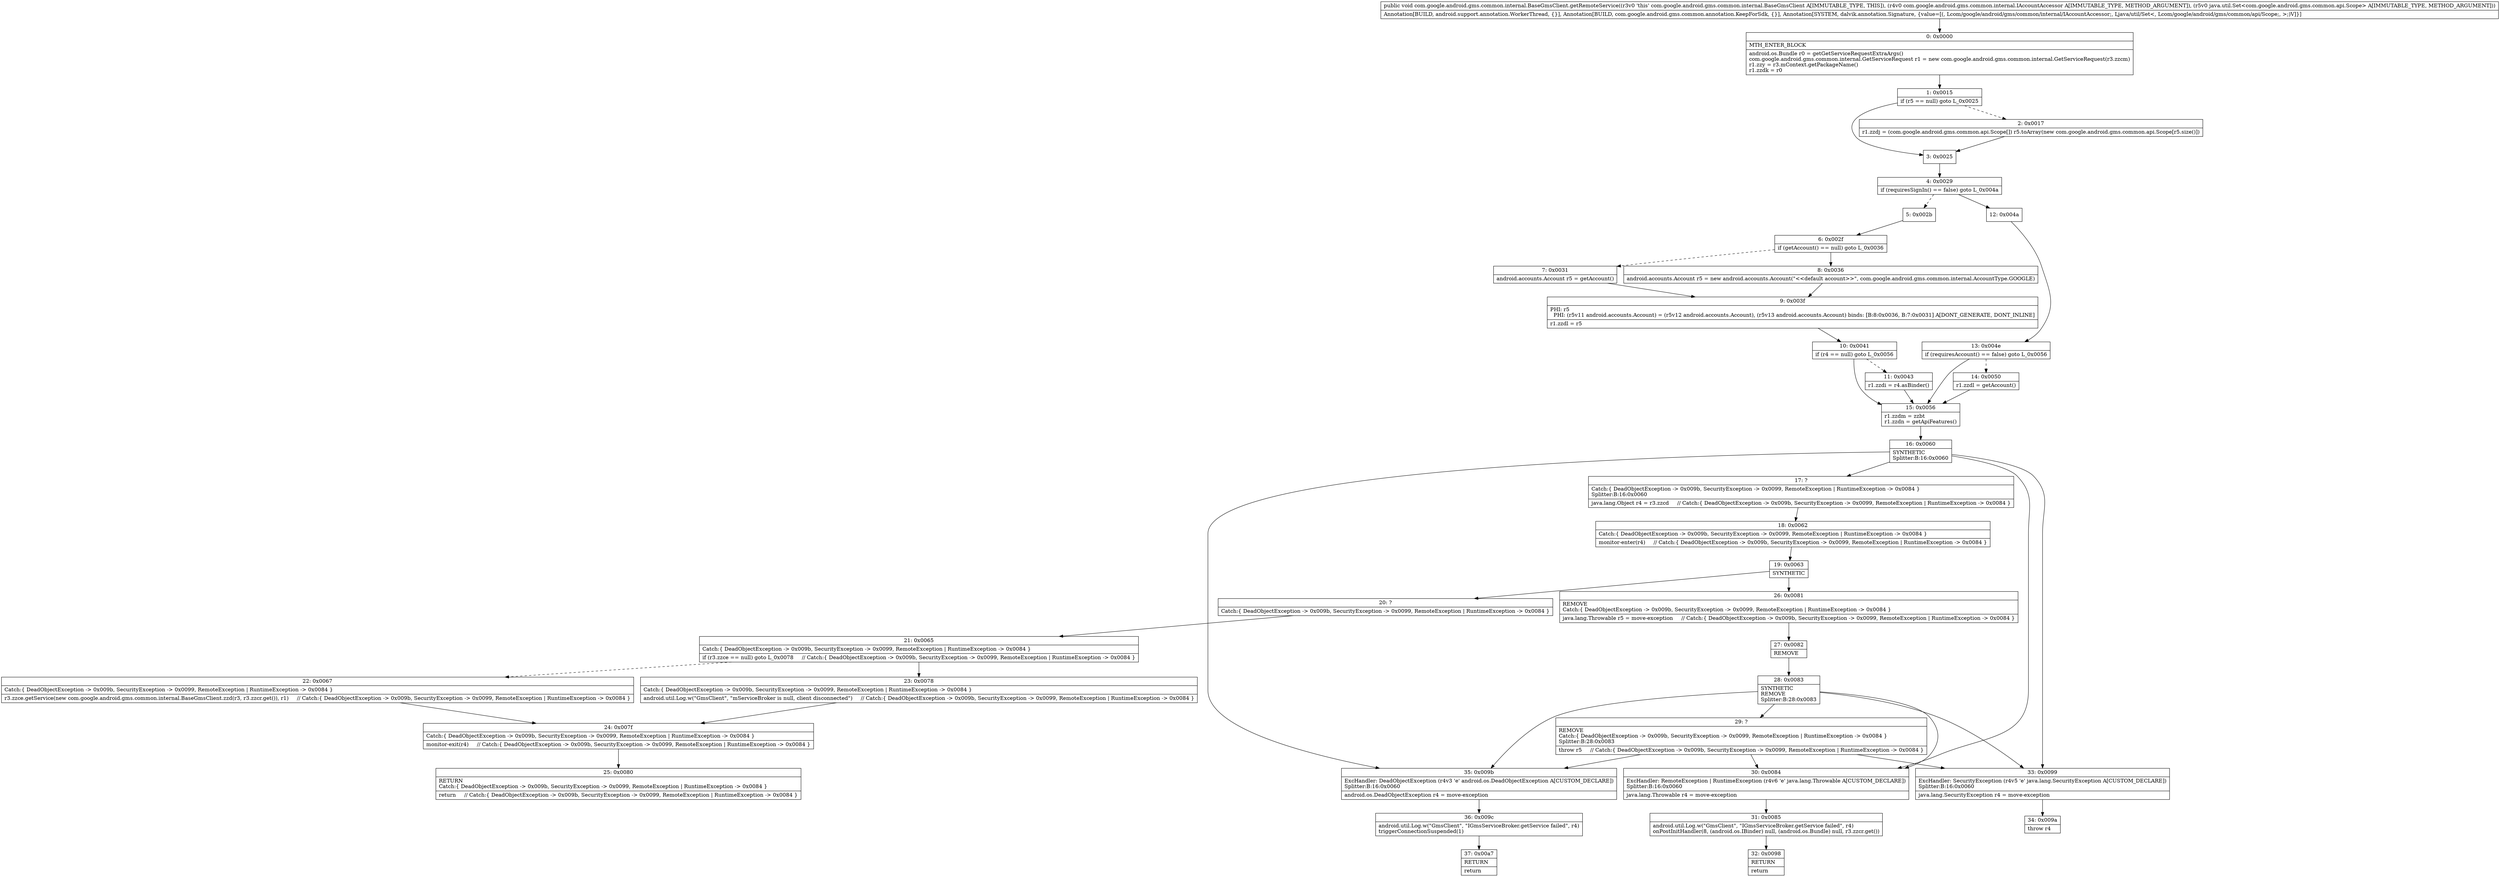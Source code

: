 digraph "CFG forcom.google.android.gms.common.internal.BaseGmsClient.getRemoteService(Lcom\/google\/android\/gms\/common\/internal\/IAccountAccessor;Ljava\/util\/Set;)V" {
Node_0 [shape=record,label="{0\:\ 0x0000|MTH_ENTER_BLOCK\l|android.os.Bundle r0 = getGetServiceRequestExtraArgs()\lcom.google.android.gms.common.internal.GetServiceRequest r1 = new com.google.android.gms.common.internal.GetServiceRequest(r3.zzcm)\lr1.zzy = r3.mContext.getPackageName()\lr1.zzdk = r0\l}"];
Node_1 [shape=record,label="{1\:\ 0x0015|if (r5 == null) goto L_0x0025\l}"];
Node_2 [shape=record,label="{2\:\ 0x0017|r1.zzdj = (com.google.android.gms.common.api.Scope[]) r5.toArray(new com.google.android.gms.common.api.Scope[r5.size()])\l}"];
Node_3 [shape=record,label="{3\:\ 0x0025}"];
Node_4 [shape=record,label="{4\:\ 0x0029|if (requiresSignIn() == false) goto L_0x004a\l}"];
Node_5 [shape=record,label="{5\:\ 0x002b}"];
Node_6 [shape=record,label="{6\:\ 0x002f|if (getAccount() == null) goto L_0x0036\l}"];
Node_7 [shape=record,label="{7\:\ 0x0031|android.accounts.Account r5 = getAccount()\l}"];
Node_8 [shape=record,label="{8\:\ 0x0036|android.accounts.Account r5 = new android.accounts.Account(\"\<\<default account\>\>\", com.google.android.gms.common.internal.AccountType.GOOGLE)\l}"];
Node_9 [shape=record,label="{9\:\ 0x003f|PHI: r5 \l  PHI: (r5v11 android.accounts.Account) = (r5v12 android.accounts.Account), (r5v13 android.accounts.Account) binds: [B:8:0x0036, B:7:0x0031] A[DONT_GENERATE, DONT_INLINE]\l|r1.zzdl = r5\l}"];
Node_10 [shape=record,label="{10\:\ 0x0041|if (r4 == null) goto L_0x0056\l}"];
Node_11 [shape=record,label="{11\:\ 0x0043|r1.zzdi = r4.asBinder()\l}"];
Node_12 [shape=record,label="{12\:\ 0x004a}"];
Node_13 [shape=record,label="{13\:\ 0x004e|if (requiresAccount() == false) goto L_0x0056\l}"];
Node_14 [shape=record,label="{14\:\ 0x0050|r1.zzdl = getAccount()\l}"];
Node_15 [shape=record,label="{15\:\ 0x0056|r1.zzdm = zzbt\lr1.zzdn = getApiFeatures()\l}"];
Node_16 [shape=record,label="{16\:\ 0x0060|SYNTHETIC\lSplitter:B:16:0x0060\l}"];
Node_17 [shape=record,label="{17\:\ ?|Catch:\{ DeadObjectException \-\> 0x009b, SecurityException \-\> 0x0099, RemoteException \| RuntimeException \-\> 0x0084 \}\lSplitter:B:16:0x0060\l|java.lang.Object r4 = r3.zzcd     \/\/ Catch:\{ DeadObjectException \-\> 0x009b, SecurityException \-\> 0x0099, RemoteException \| RuntimeException \-\> 0x0084 \}\l}"];
Node_18 [shape=record,label="{18\:\ 0x0062|Catch:\{ DeadObjectException \-\> 0x009b, SecurityException \-\> 0x0099, RemoteException \| RuntimeException \-\> 0x0084 \}\l|monitor\-enter(r4)     \/\/ Catch:\{ DeadObjectException \-\> 0x009b, SecurityException \-\> 0x0099, RemoteException \| RuntimeException \-\> 0x0084 \}\l}"];
Node_19 [shape=record,label="{19\:\ 0x0063|SYNTHETIC\l}"];
Node_20 [shape=record,label="{20\:\ ?|Catch:\{ DeadObjectException \-\> 0x009b, SecurityException \-\> 0x0099, RemoteException \| RuntimeException \-\> 0x0084 \}\l}"];
Node_21 [shape=record,label="{21\:\ 0x0065|Catch:\{ DeadObjectException \-\> 0x009b, SecurityException \-\> 0x0099, RemoteException \| RuntimeException \-\> 0x0084 \}\l|if (r3.zzce == null) goto L_0x0078     \/\/ Catch:\{ DeadObjectException \-\> 0x009b, SecurityException \-\> 0x0099, RemoteException \| RuntimeException \-\> 0x0084 \}\l}"];
Node_22 [shape=record,label="{22\:\ 0x0067|Catch:\{ DeadObjectException \-\> 0x009b, SecurityException \-\> 0x0099, RemoteException \| RuntimeException \-\> 0x0084 \}\l|r3.zzce.getService(new com.google.android.gms.common.internal.BaseGmsClient.zzd(r3, r3.zzcr.get()), r1)     \/\/ Catch:\{ DeadObjectException \-\> 0x009b, SecurityException \-\> 0x0099, RemoteException \| RuntimeException \-\> 0x0084 \}\l}"];
Node_23 [shape=record,label="{23\:\ 0x0078|Catch:\{ DeadObjectException \-\> 0x009b, SecurityException \-\> 0x0099, RemoteException \| RuntimeException \-\> 0x0084 \}\l|android.util.Log.w(\"GmsClient\", \"mServiceBroker is null, client disconnected\")     \/\/ Catch:\{ DeadObjectException \-\> 0x009b, SecurityException \-\> 0x0099, RemoteException \| RuntimeException \-\> 0x0084 \}\l}"];
Node_24 [shape=record,label="{24\:\ 0x007f|Catch:\{ DeadObjectException \-\> 0x009b, SecurityException \-\> 0x0099, RemoteException \| RuntimeException \-\> 0x0084 \}\l|monitor\-exit(r4)     \/\/ Catch:\{ DeadObjectException \-\> 0x009b, SecurityException \-\> 0x0099, RemoteException \| RuntimeException \-\> 0x0084 \}\l}"];
Node_25 [shape=record,label="{25\:\ 0x0080|RETURN\lCatch:\{ DeadObjectException \-\> 0x009b, SecurityException \-\> 0x0099, RemoteException \| RuntimeException \-\> 0x0084 \}\l|return     \/\/ Catch:\{ DeadObjectException \-\> 0x009b, SecurityException \-\> 0x0099, RemoteException \| RuntimeException \-\> 0x0084 \}\l}"];
Node_26 [shape=record,label="{26\:\ 0x0081|REMOVE\lCatch:\{ DeadObjectException \-\> 0x009b, SecurityException \-\> 0x0099, RemoteException \| RuntimeException \-\> 0x0084 \}\l|java.lang.Throwable r5 = move\-exception     \/\/ Catch:\{ DeadObjectException \-\> 0x009b, SecurityException \-\> 0x0099, RemoteException \| RuntimeException \-\> 0x0084 \}\l}"];
Node_27 [shape=record,label="{27\:\ 0x0082|REMOVE\l}"];
Node_28 [shape=record,label="{28\:\ 0x0083|SYNTHETIC\lREMOVE\lSplitter:B:28:0x0083\l}"];
Node_29 [shape=record,label="{29\:\ ?|REMOVE\lCatch:\{ DeadObjectException \-\> 0x009b, SecurityException \-\> 0x0099, RemoteException \| RuntimeException \-\> 0x0084 \}\lSplitter:B:28:0x0083\l|throw r5     \/\/ Catch:\{ DeadObjectException \-\> 0x009b, SecurityException \-\> 0x0099, RemoteException \| RuntimeException \-\> 0x0084 \}\l}"];
Node_30 [shape=record,label="{30\:\ 0x0084|ExcHandler: RemoteException \| RuntimeException (r4v6 'e' java.lang.Throwable A[CUSTOM_DECLARE])\lSplitter:B:16:0x0060\l|java.lang.Throwable r4 = move\-exception\l}"];
Node_31 [shape=record,label="{31\:\ 0x0085|android.util.Log.w(\"GmsClient\", \"IGmsServiceBroker.getService failed\", r4)\lonPostInitHandler(8, (android.os.IBinder) null, (android.os.Bundle) null, r3.zzcr.get())\l}"];
Node_32 [shape=record,label="{32\:\ 0x0098|RETURN\l|return\l}"];
Node_33 [shape=record,label="{33\:\ 0x0099|ExcHandler: SecurityException (r4v5 'e' java.lang.SecurityException A[CUSTOM_DECLARE])\lSplitter:B:16:0x0060\l|java.lang.SecurityException r4 = move\-exception\l}"];
Node_34 [shape=record,label="{34\:\ 0x009a|throw r4\l}"];
Node_35 [shape=record,label="{35\:\ 0x009b|ExcHandler: DeadObjectException (r4v3 'e' android.os.DeadObjectException A[CUSTOM_DECLARE])\lSplitter:B:16:0x0060\l|android.os.DeadObjectException r4 = move\-exception\l}"];
Node_36 [shape=record,label="{36\:\ 0x009c|android.util.Log.w(\"GmsClient\", \"IGmsServiceBroker.getService failed\", r4)\ltriggerConnectionSuspended(1)\l}"];
Node_37 [shape=record,label="{37\:\ 0x00a7|RETURN\l|return\l}"];
MethodNode[shape=record,label="{public void com.google.android.gms.common.internal.BaseGmsClient.getRemoteService((r3v0 'this' com.google.android.gms.common.internal.BaseGmsClient A[IMMUTABLE_TYPE, THIS]), (r4v0 com.google.android.gms.common.internal.IAccountAccessor A[IMMUTABLE_TYPE, METHOD_ARGUMENT]), (r5v0 java.util.Set\<com.google.android.gms.common.api.Scope\> A[IMMUTABLE_TYPE, METHOD_ARGUMENT]))  | Annotation[BUILD, android.support.annotation.WorkerThread, \{\}], Annotation[BUILD, com.google.android.gms.common.annotation.KeepForSdk, \{\}], Annotation[SYSTEM, dalvik.annotation.Signature, \{value=[(, Lcom\/google\/android\/gms\/common\/internal\/IAccountAccessor;, Ljava\/util\/Set\<, Lcom\/google\/android\/gms\/common\/api\/Scope;, \>;)V]\}]\l}"];
MethodNode -> Node_0;
Node_0 -> Node_1;
Node_1 -> Node_2[style=dashed];
Node_1 -> Node_3;
Node_2 -> Node_3;
Node_3 -> Node_4;
Node_4 -> Node_5[style=dashed];
Node_4 -> Node_12;
Node_5 -> Node_6;
Node_6 -> Node_7[style=dashed];
Node_6 -> Node_8;
Node_7 -> Node_9;
Node_8 -> Node_9;
Node_9 -> Node_10;
Node_10 -> Node_11[style=dashed];
Node_10 -> Node_15;
Node_11 -> Node_15;
Node_12 -> Node_13;
Node_13 -> Node_14[style=dashed];
Node_13 -> Node_15;
Node_14 -> Node_15;
Node_15 -> Node_16;
Node_16 -> Node_17;
Node_16 -> Node_35;
Node_16 -> Node_33;
Node_16 -> Node_30;
Node_17 -> Node_18;
Node_18 -> Node_19;
Node_19 -> Node_20;
Node_19 -> Node_26;
Node_20 -> Node_21;
Node_21 -> Node_22[style=dashed];
Node_21 -> Node_23;
Node_22 -> Node_24;
Node_23 -> Node_24;
Node_24 -> Node_25;
Node_26 -> Node_27;
Node_27 -> Node_28;
Node_28 -> Node_29;
Node_28 -> Node_35;
Node_28 -> Node_33;
Node_28 -> Node_30;
Node_29 -> Node_35;
Node_29 -> Node_33;
Node_29 -> Node_30;
Node_30 -> Node_31;
Node_31 -> Node_32;
Node_33 -> Node_34;
Node_35 -> Node_36;
Node_36 -> Node_37;
}

